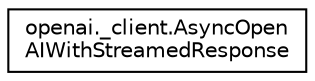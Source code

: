 digraph "Graphical Class Hierarchy"
{
 // LATEX_PDF_SIZE
  edge [fontname="Helvetica",fontsize="10",labelfontname="Helvetica",labelfontsize="10"];
  node [fontname="Helvetica",fontsize="10",shape=record];
  rankdir="LR";
  Node0 [label="openai._client.AsyncOpen\lAIWithStreamedResponse",height=0.2,width=0.4,color="black", fillcolor="white", style="filled",URL="$classopenai_1_1__client_1_1AsyncOpenAIWithStreamedResponse.html",tooltip=" "];
}
